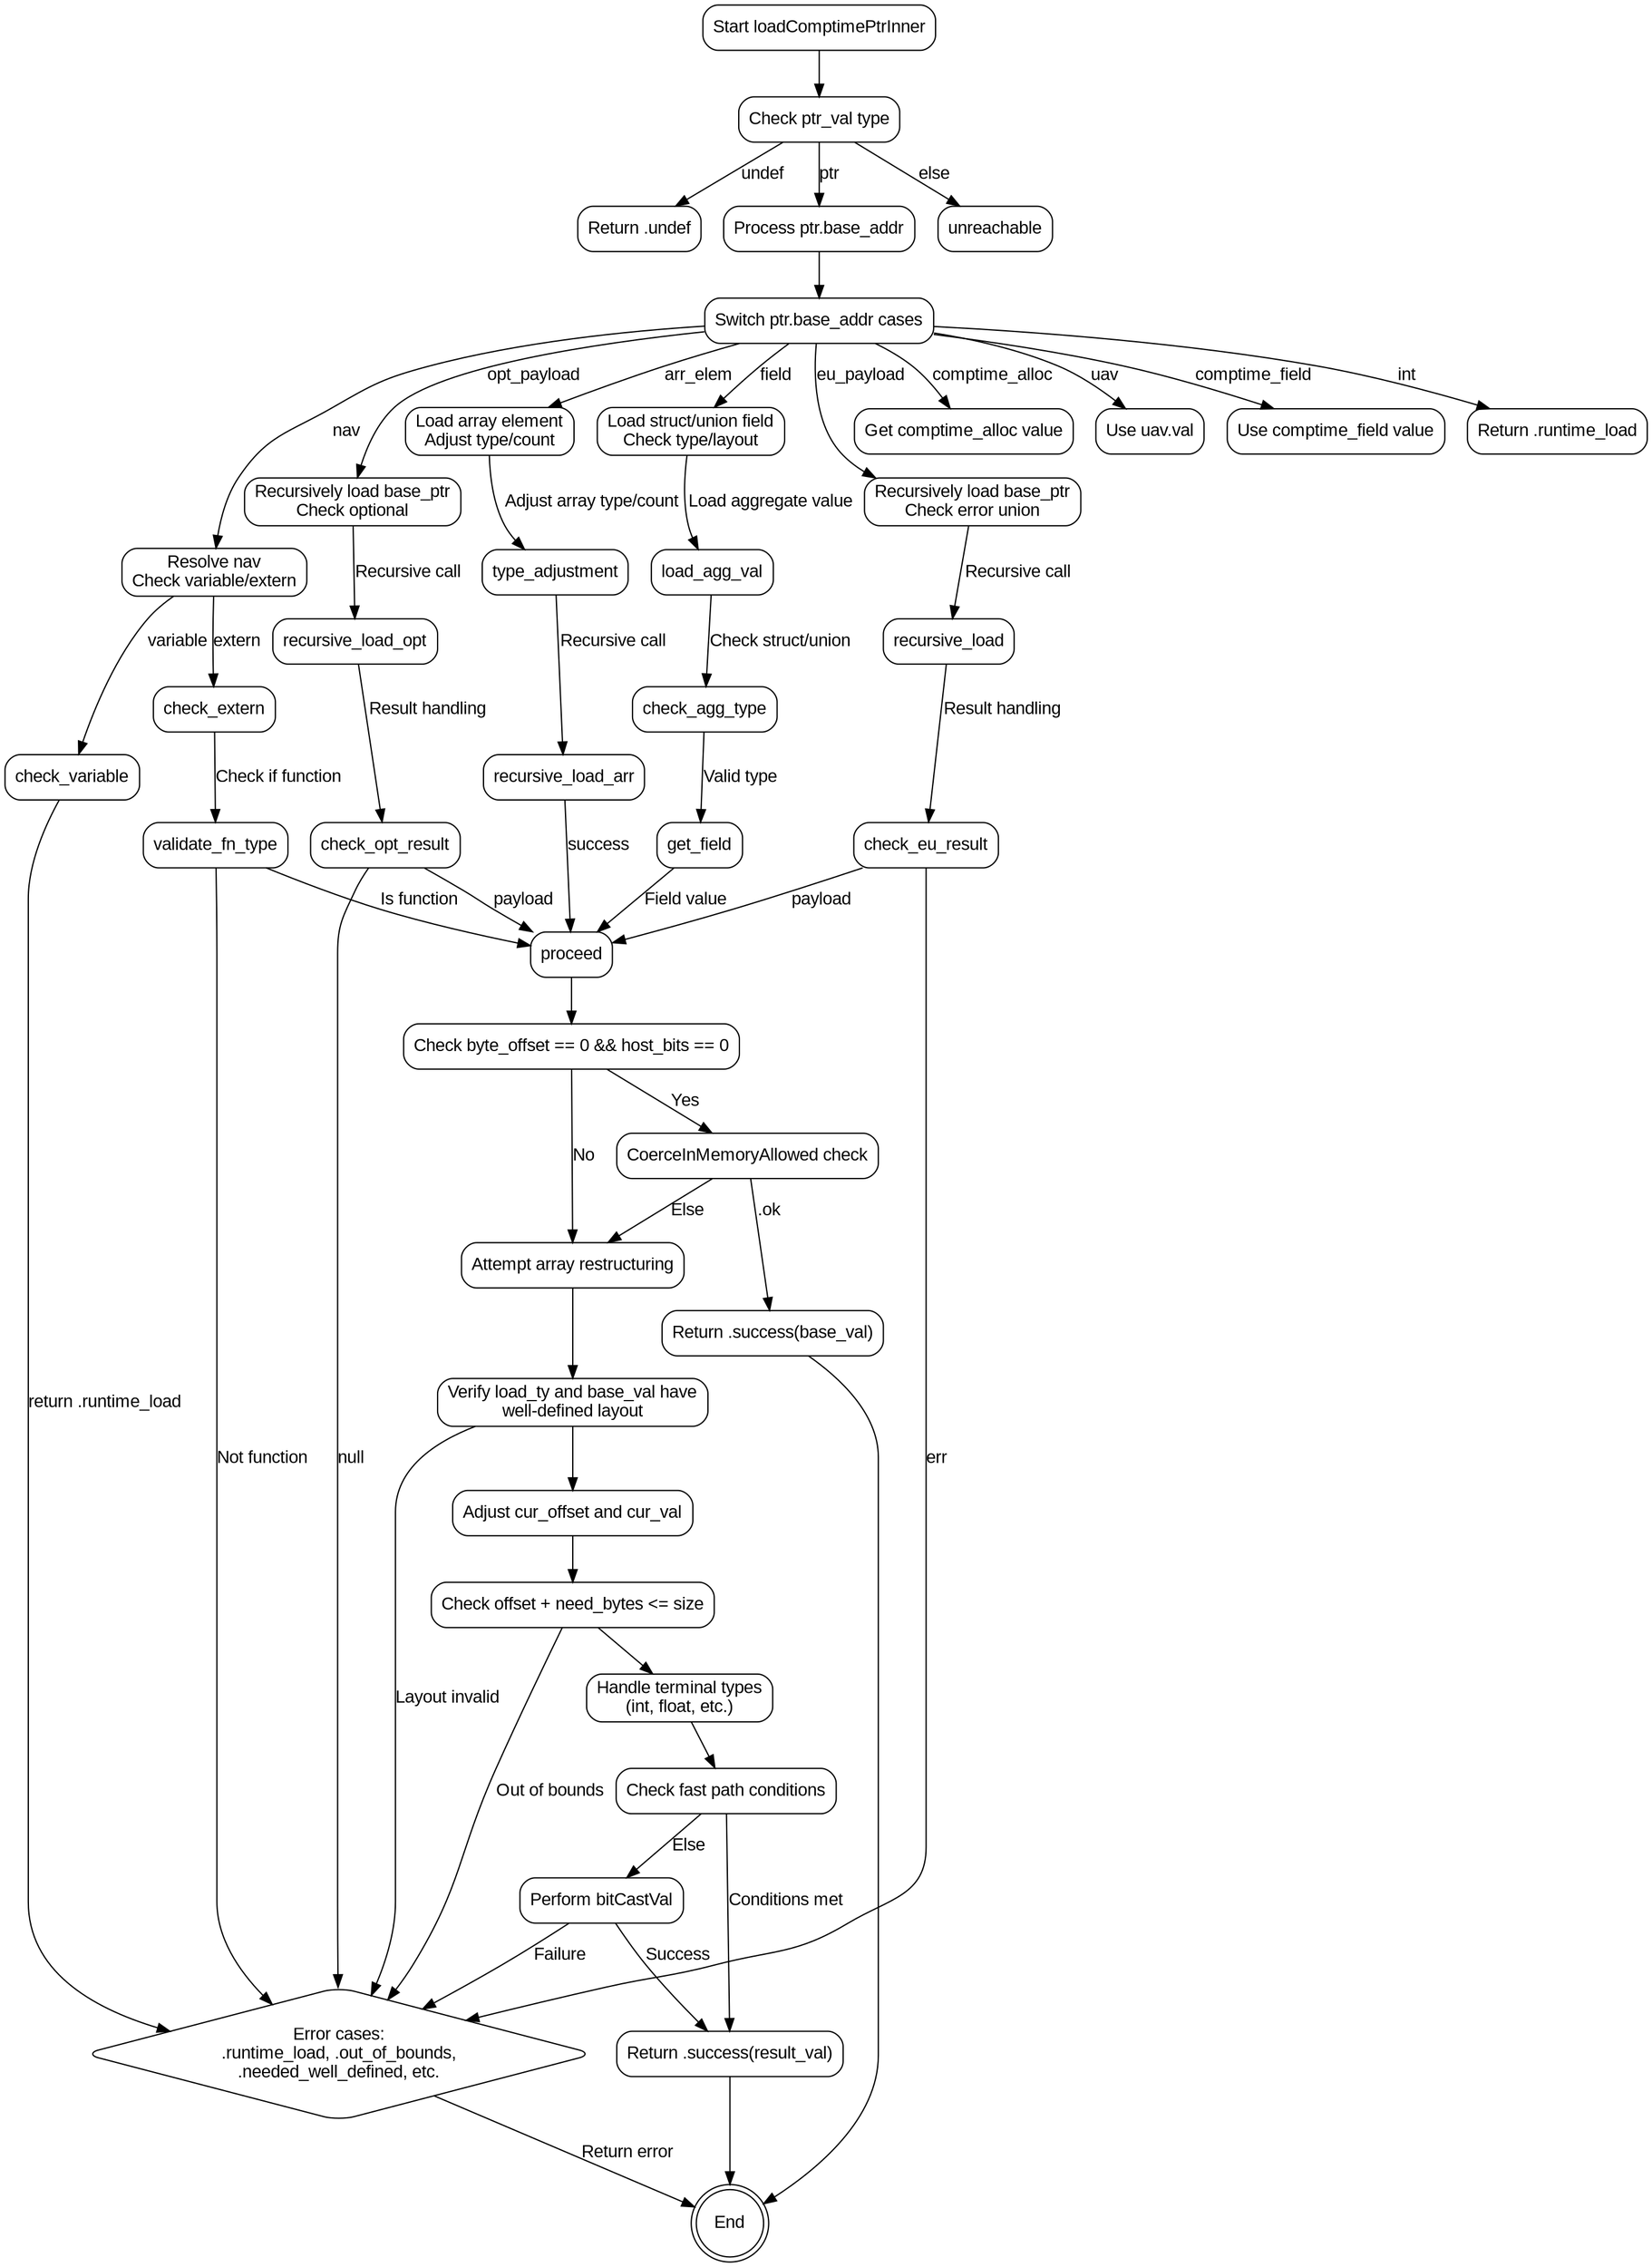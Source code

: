 
digraph flowchart {
    node [shape=rectangle, style="rounded", fontname="Arial"];
    edge [fontname="Arial"];

    start [label="Start loadComptimePtrInner"];
    check_ptr_val [label="Check ptr_val type"];
    handle_undef [label="Return .undef"];
    handle_ptr_base [label="Process ptr.base_addr"];
    base_addr_cases [label="Switch ptr.base_addr cases"];
    handle_nav [label="Resolve nav\nCheck variable/extern"];
    handle_comptime_alloc [label="Get comptime_alloc value"];
    handle_uav [label="Use uav.val"];
    handle_comptime_field [label="Use comptime_field value"];
    handle_int [label="Return .runtime_load"];
    handle_eu_payload [label="Recursively load base_ptr\nCheck error union"];
    handle_opt_payload [label="Recursively load base_ptr\nCheck optional"];
    handle_arr_elem [label="Load array element\nAdjust type/count"];
    handle_field [label="Load struct/union field\nCheck type/layout"];
    check_offset_hostbits [label="Check byte_offset == 0 && host_bits == 0"];
    coerce_check [label="CoerceInMemoryAllowed check"];
    return_base_val [label="Return .success(base_val)"];
    restructure_array [label="Attempt array restructuring"];
    check_layout [label="Verify load_ty and base_val have\nwell-defined layout"];
    handle_offset [label="Adjust cur_offset and cur_val"];
    check_need_bytes [label="Check offset + need_bytes <= size"];
    terminal_types [label="Handle terminal types\n(int, float, etc.)"];
    check_fast_path [label="Check fast path conditions"];
    bitcast [label="Perform bitCastVal"];
    return_result [label="Return .success(result_val)"];
    error_handling [label="Error cases:\n.runtime_load, .out_of_bounds,\n.needed_well_defined, etc."];

    start -> check_ptr_val;
    check_ptr_val -> handle_undef [label="undef"];
    check_ptr_val -> handle_ptr_base [label="ptr"];
    check_ptr_val -> unreachable [label="else"];

    handle_ptr_base -> base_addr_cases;
    base_addr_cases -> handle_nav [label="nav"];
    base_addr_cases -> handle_comptime_alloc [label="comptime_alloc"];
    base_addr_cases -> handle_uav [label="uav"];
    base_addr_cases -> handle_comptime_field [label="comptime_field"];
    base_addr_cases -> handle_int [label="int"];
    base_addr_cases -> handle_eu_payload [label="eu_payload"];
    base_addr_cases -> handle_opt_payload [label="opt_payload"];
    base_addr_cases -> handle_arr_elem [label="arr_elem"];
    base_addr_cases -> handle_field [label="field"];

    handle_nav -> check_variable [label="variable"];
    handle_nav -> check_extern [label="extern"];
    check_variable -> error_handling [label="return .runtime_load"];
    check_extern -> validate_fn_type [label="Check if function"];
    validate_fn_type -> error_handling [label="Not function"];
    validate_fn_type -> proceed [label="Is function"];

    handle_eu_payload -> recursive_load [label="Recursive call"];
    recursive_load -> check_eu_result [label="Result handling"];
    check_eu_result -> error_handling [label="err"];
    check_eu_result -> proceed [label="payload"];

    handle_opt_payload -> recursive_load_opt [label="Recursive call"];
    recursive_load_opt -> check_opt_result [label="Result handling"];
    check_opt_result -> error_handling [label="null"];
    check_opt_result -> proceed [label="payload"];

    handle_arr_elem -> type_adjustment [label="Adjust array type/count"];
    type_adjustment -> recursive_load_arr [label="Recursive call"];
    recursive_load_arr -> proceed [label="success"];

    handle_field -> load_agg_val [label="Load aggregate value"];
    load_agg_val -> check_agg_type [label="Check struct/union"];
    check_agg_type -> get_field [label="Valid type"];
    get_field -> proceed [label="Field value"];

    proceed -> check_offset_hostbits;
    check_offset_hostbits -> coerce_check [label="Yes"];
    check_offset_hostbits -> restructure_array [label="No"];

    coerce_check -> return_base_val [label=".ok"];
    coerce_check -> restructure_array [label="Else"];

    restructure_array -> check_layout;
    check_layout -> error_handling [label="Layout invalid"];
    check_layout -> handle_offset;

    handle_offset -> check_need_bytes;
    check_need_bytes -> error_handling [label="Out of bounds"];
    check_need_bytes -> terminal_types;

    terminal_types -> check_fast_path;
    check_fast_path -> return_result [label="Conditions met"];
    check_fast_path -> bitcast [label="Else"];

    bitcast -> return_result [label="Success"];
    bitcast -> error_handling [label="Failure"];

    error_handling [shape=diamond];
    return_base_val -> end;
    return_result -> end;
    error_handling -> end [label="Return error"];

    end [label="End", shape=doublecircle];
}
